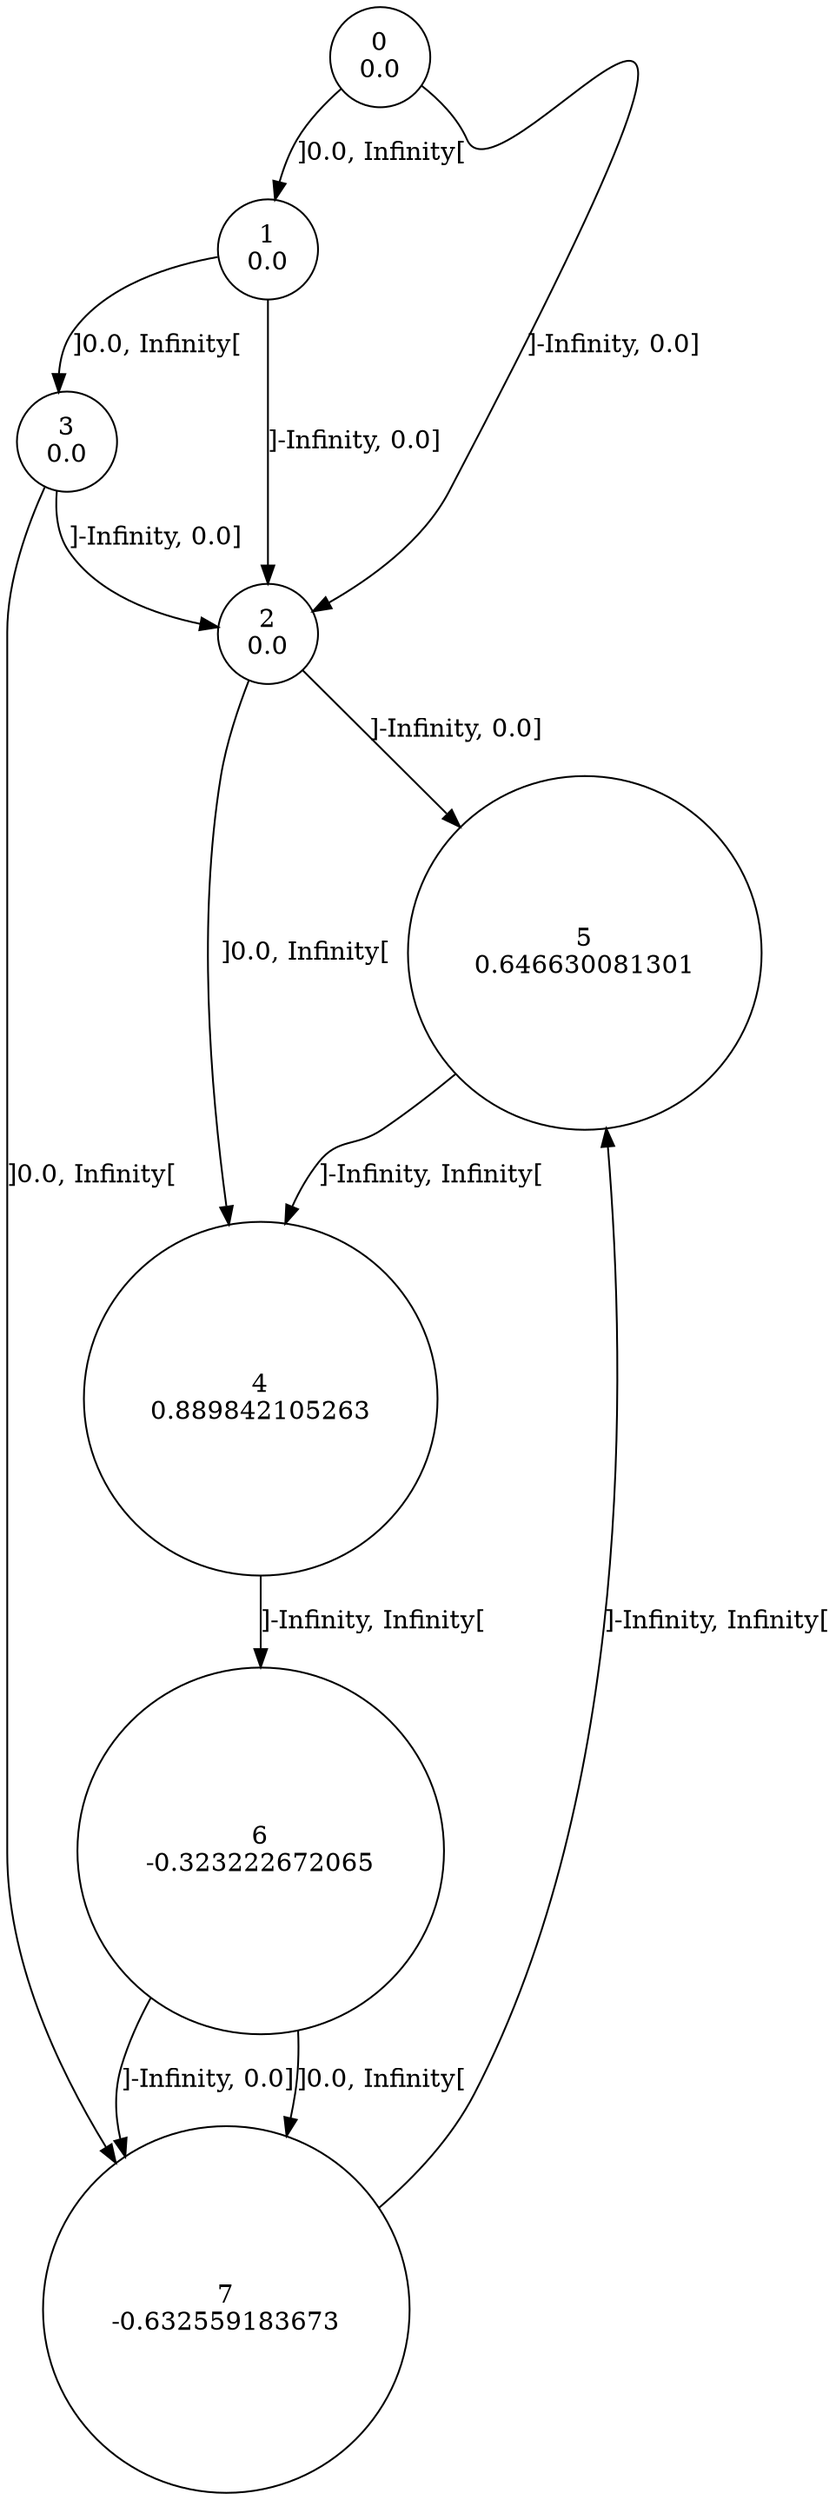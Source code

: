 digraph a {
0 [shape=circle, label="0\n0.0"];
	0 -> 2 [label="]-Infinity, 0.0]"];
	0 -> 1 [label="]0.0, Infinity["];
1 [shape=circle, label="1\n0.0"];
	1 -> 2 [label="]-Infinity, 0.0]"];
	1 -> 3 [label="]0.0, Infinity["];
2 [shape=circle, label="2\n0.0"];
	2 -> 5 [label="]-Infinity, 0.0]"];
	2 -> 4 [label="]0.0, Infinity["];
3 [shape=circle, label="3\n0.0"];
	3 -> 2 [label="]-Infinity, 0.0]"];
	3 -> 7 [label="]0.0, Infinity["];
4 [shape=circle, label="4\n0.889842105263"];
	4 -> 6 [label="]-Infinity, Infinity["];
5 [shape=circle, label="5\n0.646630081301"];
	5 -> 4 [label="]-Infinity, Infinity["];
6 [shape=circle, label="6\n-0.323222672065"];
	6 -> 7 [label="]-Infinity, 0.0]"];
	6 -> 7 [label="]0.0, Infinity["];
7 [shape=circle, label="7\n-0.632559183673"];
	7 -> 5 [label="]-Infinity, Infinity["];
}